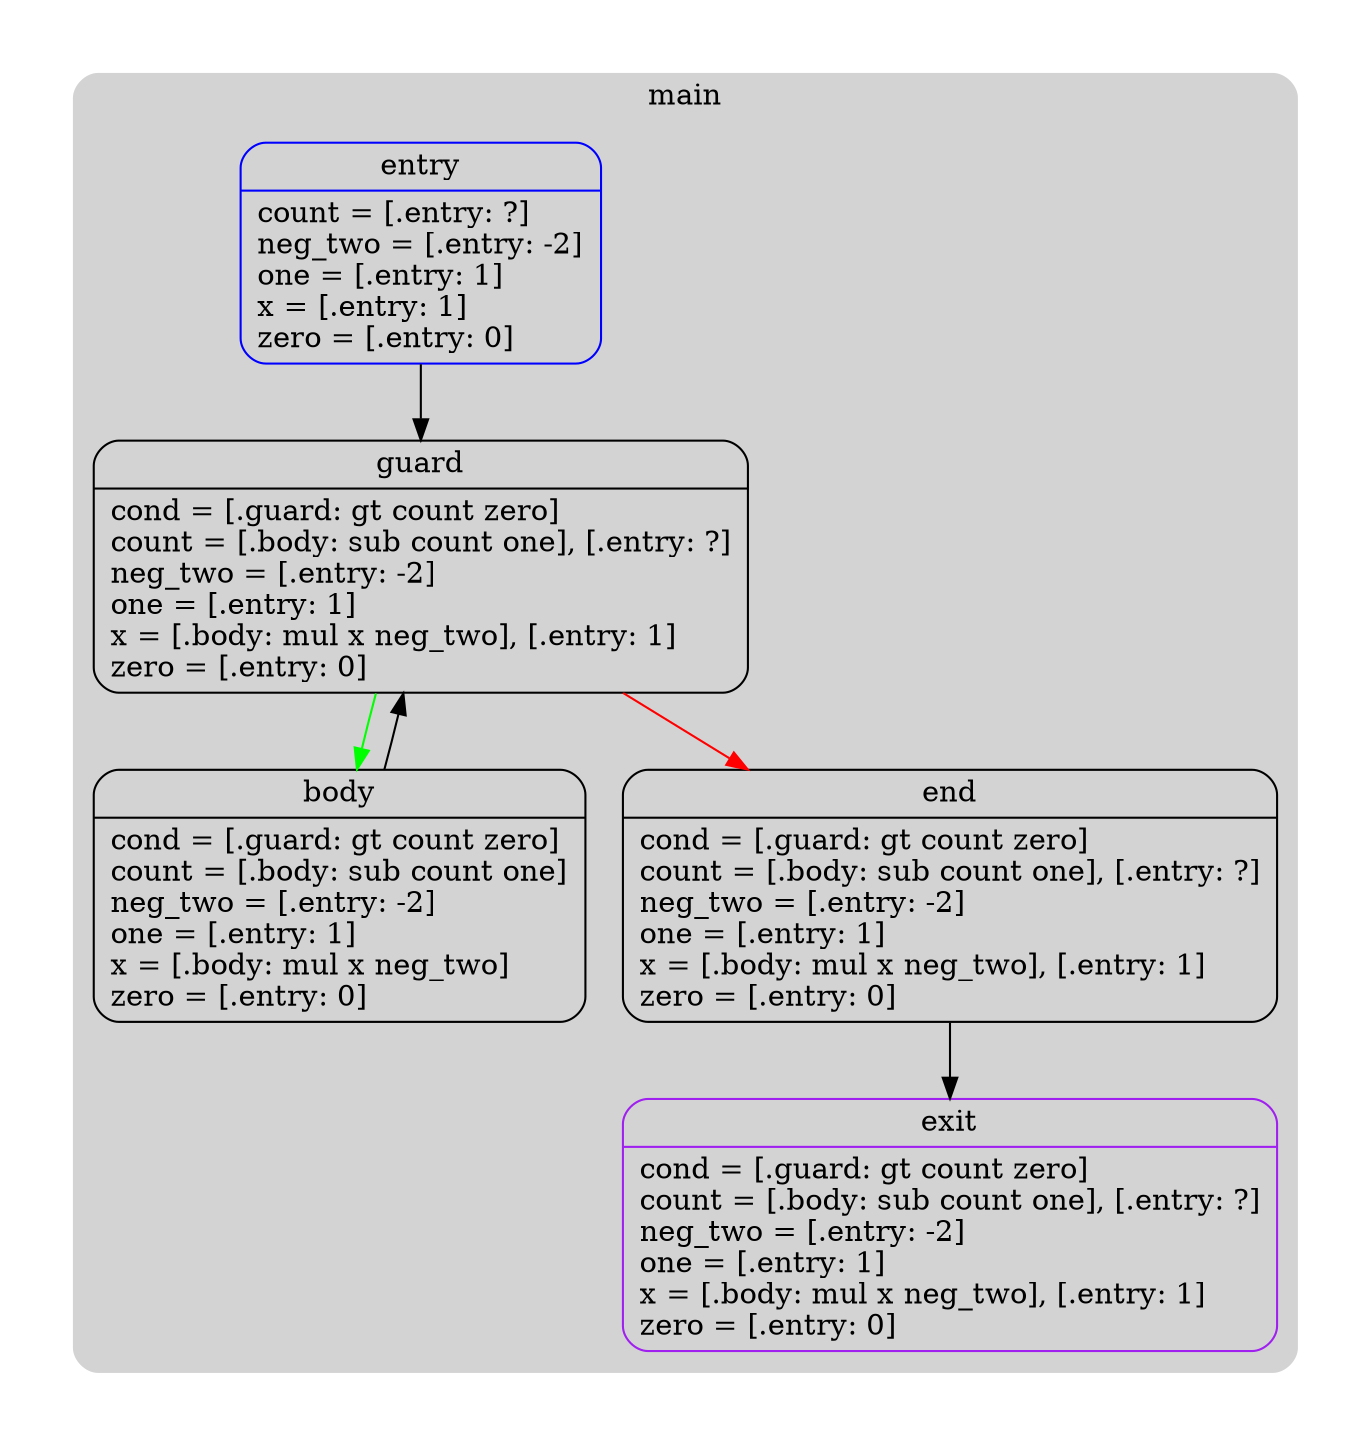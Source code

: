 digraph G {
  compound=true
  subgraph cluster_ {
    peripheries=0
    subgraph cluster_0_wrapper {
      peripheries=0
      margin=15
      subgraph cluster_0 {
        label="main"
        color=darkgray
        style=rounded
        bgcolor=lightgray
        margin=10
        cluster_0_0[label="{entry|count = [.entry: ?]\lneg_two = [.entry: -2]\lone = [.entry: 1]\lx = [.entry: 1]\lzero = [.entry: 0]\l}",shape=Mrecord,color=blue]
        cluster_0_1[label="{guard|cond = [.guard: gt count zero]\lcount = [.body: sub count one], [.entry: ?]\lneg_two = [.entry: -2]\lone = [.entry: 1]\lx = [.body: mul x neg_two], [.entry: 1]\lzero = [.entry: 0]\l}",shape=Mrecord,color=black]
        cluster_0_2[label="{body|cond = [.guard: gt count zero]\lcount = [.body: sub count one]\lneg_two = [.entry: -2]\lone = [.entry: 1]\lx = [.body: mul x neg_two]\lzero = [.entry: 0]\l}",shape=Mrecord,color=black]
        cluster_0_3[label="{end|cond = [.guard: gt count zero]\lcount = [.body: sub count one], [.entry: ?]\lneg_two = [.entry: -2]\lone = [.entry: 1]\lx = [.body: mul x neg_two], [.entry: 1]\lzero = [.entry: 0]\l}",shape=Mrecord,color=black]
        cluster_0_exit[label="{exit|cond = [.guard: gt count zero]\lcount = [.body: sub count one], [.entry: ?]\lneg_two = [.entry: -2]\lone = [.entry: 1]\lx = [.body: mul x neg_two], [.entry: 1]\lzero = [.entry: 0]\l}",shape=Mrecord,color=purple]
        cluster_0_0 -> cluster_0_1
        cluster_0_1 -> cluster_0_2 [color=green]
        cluster_0_1 -> cluster_0_3 [color=red]
        cluster_0_2 -> cluster_0_1
        cluster_0_3 -> cluster_0_exit [color=black]
      }
    }
  }
}
